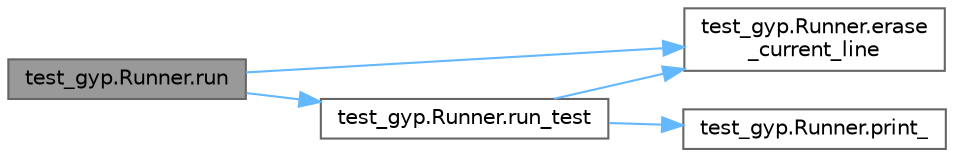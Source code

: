 digraph "test_gyp.Runner.run"
{
 // LATEX_PDF_SIZE
  bgcolor="transparent";
  edge [fontname=Helvetica,fontsize=10,labelfontname=Helvetica,labelfontsize=10];
  node [fontname=Helvetica,fontsize=10,shape=box,height=0.2,width=0.4];
  rankdir="LR";
  Node1 [id="Node000001",label="test_gyp.Runner.run",height=0.2,width=0.4,color="gray40", fillcolor="grey60", style="filled", fontcolor="black",tooltip=" "];
  Node1 -> Node2 [id="edge5_Node000001_Node000002",color="steelblue1",style="solid",tooltip=" "];
  Node2 [id="Node000002",label="test_gyp.Runner.erase\l_current_line",height=0.2,width=0.4,color="grey40", fillcolor="white", style="filled",URL="$classtest__gyp_1_1_runner.html#a5884291743dc72b6bbeab571fe4000e3",tooltip=" "];
  Node1 -> Node3 [id="edge6_Node000001_Node000003",color="steelblue1",style="solid",tooltip=" "];
  Node3 [id="Node000003",label="test_gyp.Runner.run_test",height=0.2,width=0.4,color="grey40", fillcolor="white", style="filled",URL="$classtest__gyp_1_1_runner.html#a51271cf1cfc67bb06bfdbbe45bb939de",tooltip=" "];
  Node3 -> Node2 [id="edge7_Node000003_Node000002",color="steelblue1",style="solid",tooltip=" "];
  Node3 -> Node4 [id="edge8_Node000003_Node000004",color="steelblue1",style="solid",tooltip=" "];
  Node4 [id="Node000004",label="test_gyp.Runner.print_",height=0.2,width=0.4,color="grey40", fillcolor="white", style="filled",URL="$classtest__gyp_1_1_runner.html#aca3af79ec70a4e88abbb69c245aeb625",tooltip=" "];
}
